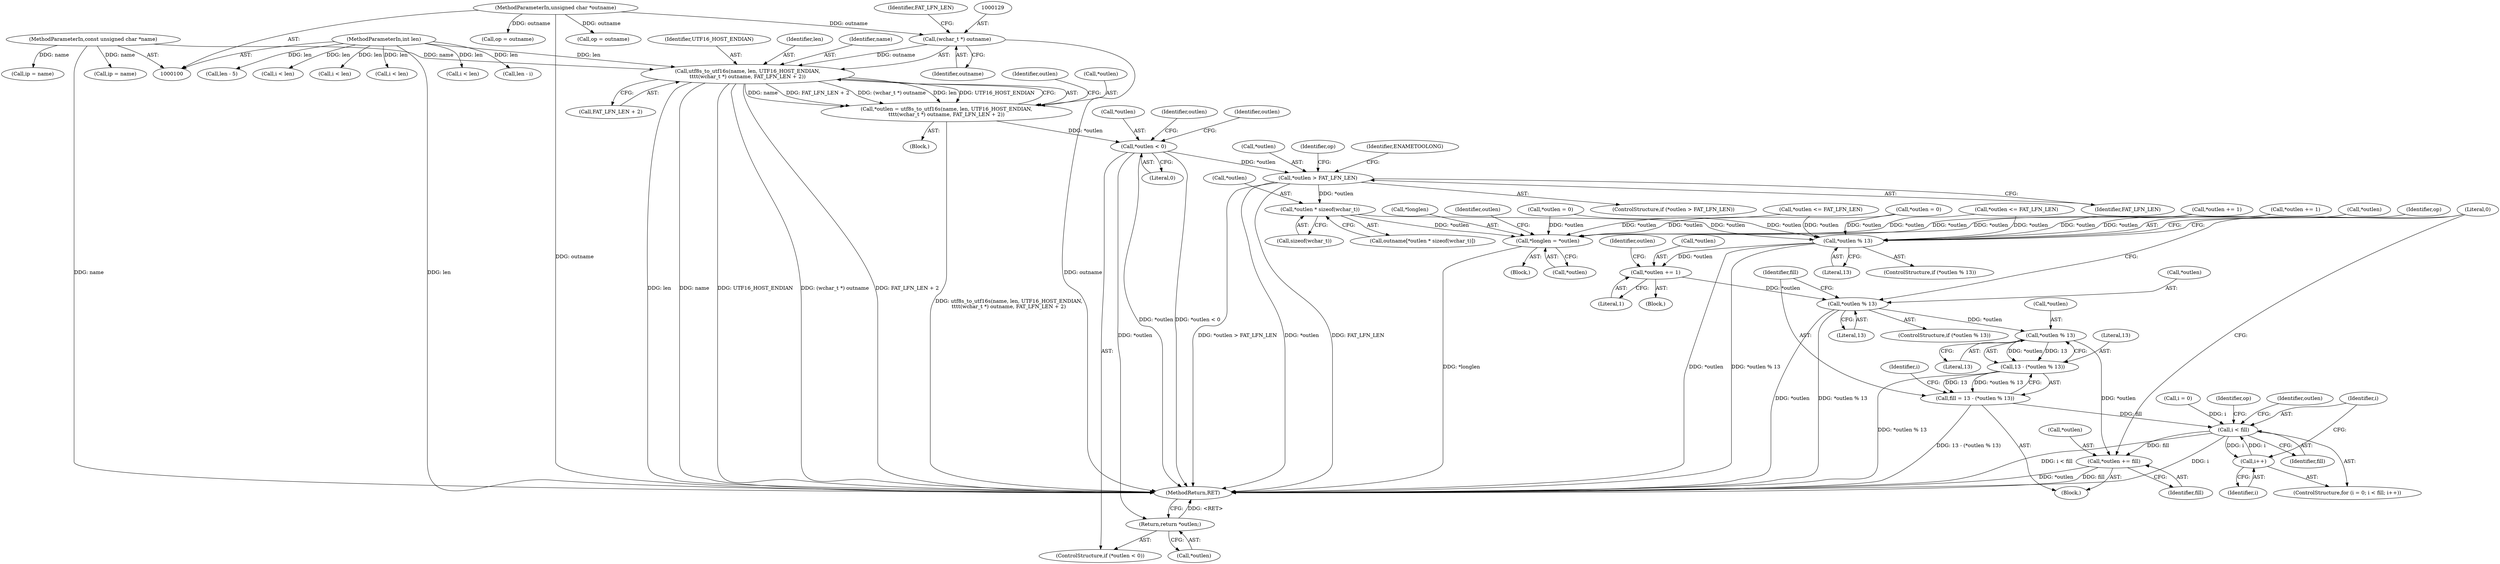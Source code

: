 digraph "0_linux_0720a06a7518c9d0c0125bd5d1f3b6264c55c3dd_0@pointer" {
"1000124" [label="(Call,utf8s_to_utf16s(name, len, UTF16_HOST_ENDIAN,\n\t\t\t\t(wchar_t *) outname, FAT_LFN_LEN + 2))"];
"1000101" [label="(MethodParameterIn,const unsigned char *name)"];
"1000102" [label="(MethodParameterIn,int len)"];
"1000128" [label="(Call,(wchar_t *) outname)"];
"1000103" [label="(MethodParameterIn,unsigned char *outname)"];
"1000121" [label="(Call,*outlen = utf8s_to_utf16s(name, len, UTF16_HOST_ENDIAN,\n\t\t\t\t(wchar_t *) outname, FAT_LFN_LEN + 2))"];
"1000135" [label="(Call,*outlen < 0)"];
"1000139" [label="(Return,return *outlen;)"];
"1000144" [label="(Call,*outlen > FAT_LFN_LEN)"];
"1000156" [label="(Call,*outlen * sizeof(wchar_t))"];
"1000394" [label="(Call,*longlen = *outlen)"];
"1000400" [label="(Call,*outlen % 13)"];
"1000415" [label="(Call,*outlen += 1)"];
"1000420" [label="(Call,*outlen % 13)"];
"1000429" [label="(Call,*outlen % 13)"];
"1000427" [label="(Call,13 - (*outlen % 13))"];
"1000425" [label="(Call,fill = 13 - (*outlen % 13))"];
"1000437" [label="(Call,i < fill)"];
"1000440" [label="(Call,i++)"];
"1000453" [label="(Call,*outlen += fill)"];
"1000400" [label="(Call,*outlen % 13)"];
"1000124" [label="(Call,utf8s_to_utf16s(name, len, UTF16_HOST_ENDIAN,\n\t\t\t\t(wchar_t *) outname, FAT_LFN_LEN + 2))"];
"1000438" [label="(Identifier,i)"];
"1000388" [label="(Call,i < len)"];
"1000137" [label="(Identifier,outlen)"];
"1000420" [label="(Call,*outlen % 13)"];
"1000134" [label="(ControlStructure,if (*outlen < 0))"];
"1000416" [label="(Call,*outlen)"];
"1000458" [label="(Literal,0)"];
"1000399" [label="(ControlStructure,if (*outlen % 13))"];
"1000187" [label="(Call,*outlen <= FAT_LFN_LEN)"];
"1000127" [label="(Identifier,UTF16_HOST_ENDIAN)"];
"1000428" [label="(Literal,13)"];
"1000135" [label="(Call,*outlen < 0)"];
"1000432" [label="(Literal,13)"];
"1000139" [label="(Return,return *outlen;)"];
"1000456" [label="(Identifier,fill)"];
"1000109" [label="(Block,)"];
"1000132" [label="(Identifier,FAT_LFN_LEN)"];
"1000434" [label="(Call,i = 0)"];
"1000355" [label="(Call,*outlen = 0)"];
"1000172" [label="(Call,ip = name)"];
"1000426" [label="(Identifier,fill)"];
"1000179" [label="(Call,*outlen = 0)"];
"1000404" [label="(Block,)"];
"1000131" [label="(Call,FAT_LFN_LEN + 2)"];
"1000423" [label="(Literal,13)"];
"1000152" [label="(Identifier,op)"];
"1000424" [label="(Block,)"];
"1000433" [label="(ControlStructure,for (i = 0; i < fill; i++))"];
"1000429" [label="(Call,*outlen % 13)"];
"1000159" [label="(Call,sizeof(wchar_t))"];
"1000191" [label="(Call,*outlen += 1)"];
"1000120" [label="(Block,)"];
"1000140" [label="(Call,*outlen)"];
"1000439" [label="(Identifier,fill)"];
"1000418" [label="(Literal,1)"];
"1000138" [label="(Literal,0)"];
"1000157" [label="(Call,*outlen)"];
"1000415" [label="(Call,*outlen += 1)"];
"1000419" [label="(ControlStructure,if (*outlen % 13))"];
"1000144" [label="(Call,*outlen > FAT_LFN_LEN)"];
"1000352" [label="(Call,op = outname)"];
"1000446" [label="(Identifier,op)"];
"1000437" [label="(Call,i < fill)"];
"1000102" [label="(MethodParameterIn,int len)"];
"1000154" [label="(Call,outname[*outlen * sizeof(wchar_t)])"];
"1000334" [label="(Call,i < len)"];
"1000427" [label="(Call,13 - (*outlen % 13))"];
"1000459" [label="(MethodReturn,RET)"];
"1000143" [label="(ControlStructure,if (*outlen > FAT_LFN_LEN))"];
"1000440" [label="(Call,i++)"];
"1000455" [label="(Identifier,outlen)"];
"1000141" [label="(Identifier,outlen)"];
"1000184" [label="(Call,i < len)"];
"1000435" [label="(Identifier,i)"];
"1000314" [label="(Call,len - i)"];
"1000441" [label="(Identifier,i)"];
"1000126" [label="(Identifier,len)"];
"1000363" [label="(Call,*outlen <= FAT_LFN_LEN)"];
"1000176" [label="(Call,op = outname)"];
"1000146" [label="(Identifier,outlen)"];
"1000121" [label="(Call,*outlen = utf8s_to_utf16s(name, len, UTF16_HOST_ENDIAN,\n\t\t\t\t(wchar_t *) outname, FAT_LFN_LEN + 2))"];
"1000101" [label="(MethodParameterIn,const unsigned char *name)"];
"1000122" [label="(Call,*outlen)"];
"1000401" [label="(Call,*outlen)"];
"1000147" [label="(Identifier,FAT_LFN_LEN)"];
"1000394" [label="(Call,*longlen = *outlen)"];
"1000207" [label="(Call,len - 5)"];
"1000156" [label="(Call,*outlen * sizeof(wchar_t))"];
"1000128" [label="(Call,(wchar_t *) outname)"];
"1000348" [label="(Call,ip = name)"];
"1000150" [label="(Identifier,ENAMETOOLONG)"];
"1000454" [label="(Call,*outlen)"];
"1000125" [label="(Identifier,name)"];
"1000453" [label="(Call,*outlen += fill)"];
"1000145" [label="(Call,*outlen)"];
"1000408" [label="(Identifier,op)"];
"1000395" [label="(Call,*longlen)"];
"1000397" [label="(Call,*outlen)"];
"1000130" [label="(Identifier,outname)"];
"1000402" [label="(Identifier,outlen)"];
"1000370" [label="(Call,*outlen += 1)"];
"1000103" [label="(MethodParameterIn,unsigned char *outname)"];
"1000425" [label="(Call,fill = 13 - (*outlen % 13))"];
"1000430" [label="(Call,*outlen)"];
"1000421" [label="(Call,*outlen)"];
"1000360" [label="(Call,i < len)"];
"1000422" [label="(Identifier,outlen)"];
"1000403" [label="(Literal,13)"];
"1000136" [label="(Call,*outlen)"];
"1000124" -> "1000121"  [label="AST: "];
"1000124" -> "1000131"  [label="CFG: "];
"1000125" -> "1000124"  [label="AST: "];
"1000126" -> "1000124"  [label="AST: "];
"1000127" -> "1000124"  [label="AST: "];
"1000128" -> "1000124"  [label="AST: "];
"1000131" -> "1000124"  [label="AST: "];
"1000121" -> "1000124"  [label="CFG: "];
"1000124" -> "1000459"  [label="DDG: len"];
"1000124" -> "1000459"  [label="DDG: name"];
"1000124" -> "1000459"  [label="DDG: UTF16_HOST_ENDIAN"];
"1000124" -> "1000459"  [label="DDG: (wchar_t *) outname"];
"1000124" -> "1000459"  [label="DDG: FAT_LFN_LEN + 2"];
"1000124" -> "1000121"  [label="DDG: name"];
"1000124" -> "1000121"  [label="DDG: FAT_LFN_LEN + 2"];
"1000124" -> "1000121"  [label="DDG: (wchar_t *) outname"];
"1000124" -> "1000121"  [label="DDG: len"];
"1000124" -> "1000121"  [label="DDG: UTF16_HOST_ENDIAN"];
"1000101" -> "1000124"  [label="DDG: name"];
"1000102" -> "1000124"  [label="DDG: len"];
"1000128" -> "1000124"  [label="DDG: outname"];
"1000101" -> "1000100"  [label="AST: "];
"1000101" -> "1000459"  [label="DDG: name"];
"1000101" -> "1000172"  [label="DDG: name"];
"1000101" -> "1000348"  [label="DDG: name"];
"1000102" -> "1000100"  [label="AST: "];
"1000102" -> "1000459"  [label="DDG: len"];
"1000102" -> "1000184"  [label="DDG: len"];
"1000102" -> "1000207"  [label="DDG: len"];
"1000102" -> "1000314"  [label="DDG: len"];
"1000102" -> "1000334"  [label="DDG: len"];
"1000102" -> "1000360"  [label="DDG: len"];
"1000102" -> "1000388"  [label="DDG: len"];
"1000128" -> "1000130"  [label="CFG: "];
"1000129" -> "1000128"  [label="AST: "];
"1000130" -> "1000128"  [label="AST: "];
"1000132" -> "1000128"  [label="CFG: "];
"1000128" -> "1000459"  [label="DDG: outname"];
"1000103" -> "1000128"  [label="DDG: outname"];
"1000103" -> "1000100"  [label="AST: "];
"1000103" -> "1000459"  [label="DDG: outname"];
"1000103" -> "1000176"  [label="DDG: outname"];
"1000103" -> "1000352"  [label="DDG: outname"];
"1000121" -> "1000120"  [label="AST: "];
"1000122" -> "1000121"  [label="AST: "];
"1000137" -> "1000121"  [label="CFG: "];
"1000121" -> "1000459"  [label="DDG: utf8s_to_utf16s(name, len, UTF16_HOST_ENDIAN,\n\t\t\t\t(wchar_t *) outname, FAT_LFN_LEN + 2)"];
"1000121" -> "1000135"  [label="DDG: *outlen"];
"1000135" -> "1000134"  [label="AST: "];
"1000135" -> "1000138"  [label="CFG: "];
"1000136" -> "1000135"  [label="AST: "];
"1000138" -> "1000135"  [label="AST: "];
"1000141" -> "1000135"  [label="CFG: "];
"1000146" -> "1000135"  [label="CFG: "];
"1000135" -> "1000459"  [label="DDG: *outlen < 0"];
"1000135" -> "1000459"  [label="DDG: *outlen"];
"1000135" -> "1000139"  [label="DDG: *outlen"];
"1000135" -> "1000144"  [label="DDG: *outlen"];
"1000139" -> "1000134"  [label="AST: "];
"1000139" -> "1000140"  [label="CFG: "];
"1000140" -> "1000139"  [label="AST: "];
"1000459" -> "1000139"  [label="CFG: "];
"1000139" -> "1000459"  [label="DDG: <RET>"];
"1000144" -> "1000143"  [label="AST: "];
"1000144" -> "1000147"  [label="CFG: "];
"1000145" -> "1000144"  [label="AST: "];
"1000147" -> "1000144"  [label="AST: "];
"1000150" -> "1000144"  [label="CFG: "];
"1000152" -> "1000144"  [label="CFG: "];
"1000144" -> "1000459"  [label="DDG: *outlen > FAT_LFN_LEN"];
"1000144" -> "1000459"  [label="DDG: *outlen"];
"1000144" -> "1000459"  [label="DDG: FAT_LFN_LEN"];
"1000144" -> "1000156"  [label="DDG: *outlen"];
"1000156" -> "1000154"  [label="AST: "];
"1000156" -> "1000159"  [label="CFG: "];
"1000157" -> "1000156"  [label="AST: "];
"1000159" -> "1000156"  [label="AST: "];
"1000154" -> "1000156"  [label="CFG: "];
"1000156" -> "1000394"  [label="DDG: *outlen"];
"1000156" -> "1000400"  [label="DDG: *outlen"];
"1000394" -> "1000109"  [label="AST: "];
"1000394" -> "1000397"  [label="CFG: "];
"1000395" -> "1000394"  [label="AST: "];
"1000397" -> "1000394"  [label="AST: "];
"1000402" -> "1000394"  [label="CFG: "];
"1000394" -> "1000459"  [label="DDG: *longlen"];
"1000187" -> "1000394"  [label="DDG: *outlen"];
"1000355" -> "1000394"  [label="DDG: *outlen"];
"1000179" -> "1000394"  [label="DDG: *outlen"];
"1000191" -> "1000394"  [label="DDG: *outlen"];
"1000370" -> "1000394"  [label="DDG: *outlen"];
"1000363" -> "1000394"  [label="DDG: *outlen"];
"1000400" -> "1000399"  [label="AST: "];
"1000400" -> "1000403"  [label="CFG: "];
"1000401" -> "1000400"  [label="AST: "];
"1000403" -> "1000400"  [label="AST: "];
"1000408" -> "1000400"  [label="CFG: "];
"1000458" -> "1000400"  [label="CFG: "];
"1000400" -> "1000459"  [label="DDG: *outlen"];
"1000400" -> "1000459"  [label="DDG: *outlen % 13"];
"1000187" -> "1000400"  [label="DDG: *outlen"];
"1000355" -> "1000400"  [label="DDG: *outlen"];
"1000179" -> "1000400"  [label="DDG: *outlen"];
"1000191" -> "1000400"  [label="DDG: *outlen"];
"1000370" -> "1000400"  [label="DDG: *outlen"];
"1000363" -> "1000400"  [label="DDG: *outlen"];
"1000400" -> "1000415"  [label="DDG: *outlen"];
"1000415" -> "1000404"  [label="AST: "];
"1000415" -> "1000418"  [label="CFG: "];
"1000416" -> "1000415"  [label="AST: "];
"1000418" -> "1000415"  [label="AST: "];
"1000422" -> "1000415"  [label="CFG: "];
"1000415" -> "1000420"  [label="DDG: *outlen"];
"1000420" -> "1000419"  [label="AST: "];
"1000420" -> "1000423"  [label="CFG: "];
"1000421" -> "1000420"  [label="AST: "];
"1000423" -> "1000420"  [label="AST: "];
"1000426" -> "1000420"  [label="CFG: "];
"1000458" -> "1000420"  [label="CFG: "];
"1000420" -> "1000459"  [label="DDG: *outlen % 13"];
"1000420" -> "1000459"  [label="DDG: *outlen"];
"1000420" -> "1000429"  [label="DDG: *outlen"];
"1000429" -> "1000427"  [label="AST: "];
"1000429" -> "1000432"  [label="CFG: "];
"1000430" -> "1000429"  [label="AST: "];
"1000432" -> "1000429"  [label="AST: "];
"1000427" -> "1000429"  [label="CFG: "];
"1000429" -> "1000427"  [label="DDG: *outlen"];
"1000429" -> "1000427"  [label="DDG: 13"];
"1000429" -> "1000453"  [label="DDG: *outlen"];
"1000427" -> "1000425"  [label="AST: "];
"1000428" -> "1000427"  [label="AST: "];
"1000425" -> "1000427"  [label="CFG: "];
"1000427" -> "1000459"  [label="DDG: *outlen % 13"];
"1000427" -> "1000425"  [label="DDG: 13"];
"1000427" -> "1000425"  [label="DDG: *outlen % 13"];
"1000425" -> "1000424"  [label="AST: "];
"1000426" -> "1000425"  [label="AST: "];
"1000435" -> "1000425"  [label="CFG: "];
"1000425" -> "1000459"  [label="DDG: 13 - (*outlen % 13)"];
"1000425" -> "1000437"  [label="DDG: fill"];
"1000437" -> "1000433"  [label="AST: "];
"1000437" -> "1000439"  [label="CFG: "];
"1000438" -> "1000437"  [label="AST: "];
"1000439" -> "1000437"  [label="AST: "];
"1000446" -> "1000437"  [label="CFG: "];
"1000455" -> "1000437"  [label="CFG: "];
"1000437" -> "1000459"  [label="DDG: i < fill"];
"1000437" -> "1000459"  [label="DDG: i"];
"1000434" -> "1000437"  [label="DDG: i"];
"1000440" -> "1000437"  [label="DDG: i"];
"1000437" -> "1000440"  [label="DDG: i"];
"1000437" -> "1000453"  [label="DDG: fill"];
"1000440" -> "1000433"  [label="AST: "];
"1000440" -> "1000441"  [label="CFG: "];
"1000441" -> "1000440"  [label="AST: "];
"1000438" -> "1000440"  [label="CFG: "];
"1000453" -> "1000424"  [label="AST: "];
"1000453" -> "1000456"  [label="CFG: "];
"1000454" -> "1000453"  [label="AST: "];
"1000456" -> "1000453"  [label="AST: "];
"1000458" -> "1000453"  [label="CFG: "];
"1000453" -> "1000459"  [label="DDG: *outlen"];
"1000453" -> "1000459"  [label="DDG: fill"];
}
